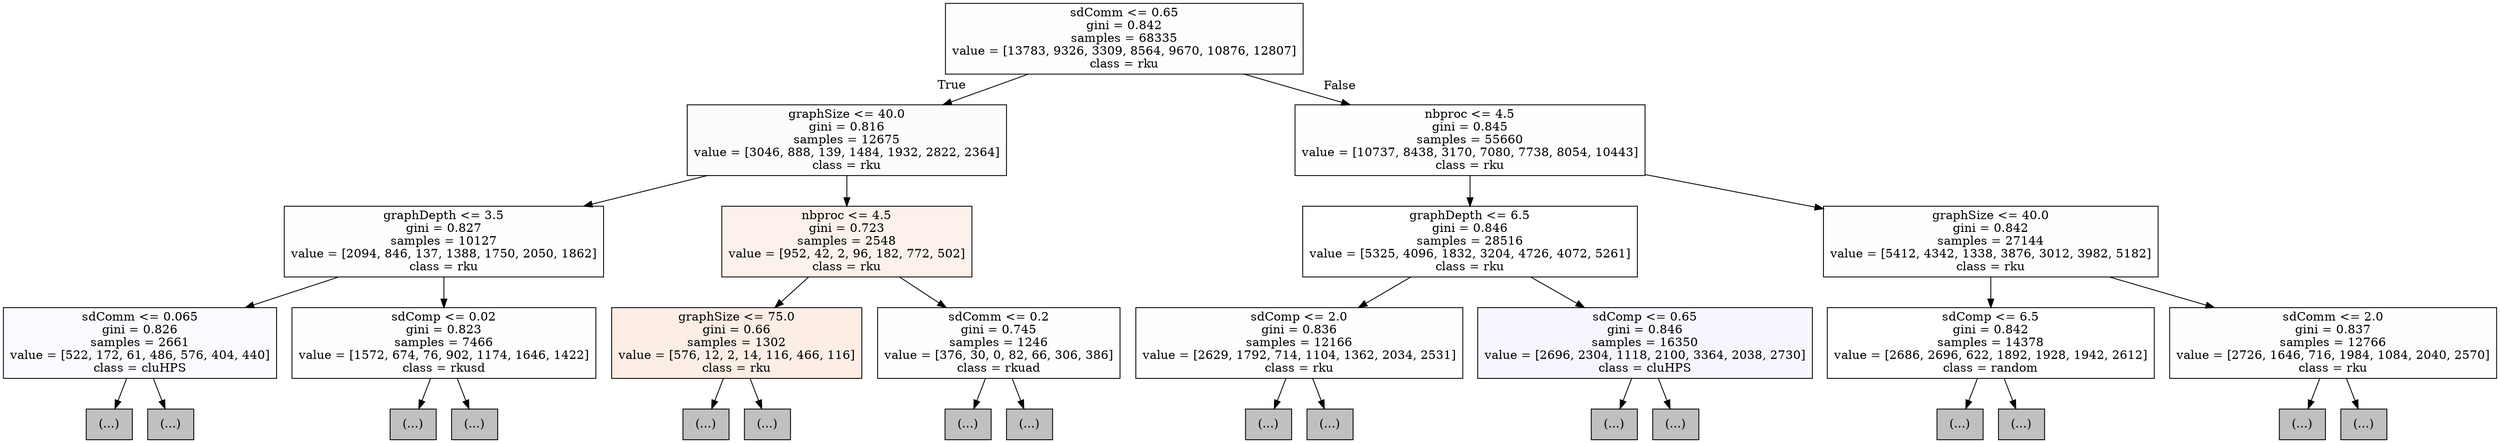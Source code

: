 digraph Tree {
node [shape=box, style="filled", color="black"] ;
0 [label="sdComm <= 0.65\ngini = 0.842\nsamples = 68335\nvalue = [13783, 9326, 3309, 8564, 9670, 10876, 12807]\nclass = rku", fillcolor="#fffdfc"] ;
1 [label="graphSize <= 40.0\ngini = 0.816\nsamples = 12675\nvalue = [3046, 888, 139, 1484, 1932, 2822, 2364]\nclass = rku", fillcolor="#fefcfa"] ;
0 -> 1 [labeldistance=2.5, labelangle=45, headlabel="True"] ;
2 [label="graphDepth <= 3.5\ngini = 0.827\nsamples = 10127\nvalue = [2094, 846, 137, 1388, 1750, 2050, 1862]\nclass = rku", fillcolor="#fffefe"] ;
1 -> 2 ;
3 [label="sdComm <= 0.065\ngini = 0.826\nsamples = 2661\nvalue = [522, 172, 61, 486, 576, 404, 440]\nclass = cluHPS", fillcolor="#fafbfe"] ;
2 -> 3 ;
4 [label="(...)", fillcolor="#C0C0C0"] ;
3 -> 4 ;
27 [label="(...)", fillcolor="#C0C0C0"] ;
3 -> 27 ;
62 [label="sdComp <= 0.02\ngini = 0.823\nsamples = 7466\nvalue = [1572, 674, 76, 902, 1174, 1646, 1422]\nclass = rkusd", fillcolor="#fefdff"] ;
2 -> 62 ;
63 [label="(...)", fillcolor="#C0C0C0"] ;
62 -> 63 ;
98 [label="(...)", fillcolor="#C0C0C0"] ;
62 -> 98 ;
237 [label="nbproc <= 4.5\ngini = 0.723\nsamples = 2548\nvalue = [952, 42, 2, 96, 182, 772, 502]\nclass = rku", fillcolor="#fcf2eb"] ;
1 -> 237 ;
238 [label="graphSize <= 75.0\ngini = 0.66\nsamples = 1302\nvalue = [576, 12, 2, 14, 116, 466, 116]\nclass = rku", fillcolor="#fceee5"] ;
237 -> 238 ;
239 [label="(...)", fillcolor="#C0C0C0"] ;
238 -> 239 ;
294 [label="(...)", fillcolor="#C0C0C0"] ;
238 -> 294 ;
345 [label="sdComm <= 0.2\ngini = 0.745\nsamples = 1246\nvalue = [376, 30, 0, 82, 66, 306, 386]\nclass = rkuad", fillcolor="#fffdfe"] ;
237 -> 345 ;
346 [label="(...)", fillcolor="#C0C0C0"] ;
345 -> 346 ;
435 [label="(...)", fillcolor="#C0C0C0"] ;
345 -> 435 ;
454 [label="nbproc <= 4.5\ngini = 0.845\nsamples = 55660\nvalue = [10737, 8438, 3170, 7080, 7738, 8054, 10443]\nclass = rku", fillcolor="#fffefe"] ;
0 -> 454 [labeldistance=2.5, labelangle=-45, headlabel="False"] ;
455 [label="graphDepth <= 6.5\ngini = 0.846\nsamples = 28516\nvalue = [5325, 4096, 1832, 3204, 4726, 4072, 5261]\nclass = rku", fillcolor="#fffffe"] ;
454 -> 455 ;
456 [label="sdComp <= 2.0\ngini = 0.836\nsamples = 12166\nvalue = [2629, 1792, 714, 1104, 1362, 2034, 2531]\nclass = rku", fillcolor="#fffefd"] ;
455 -> 456 ;
457 [label="(...)", fillcolor="#C0C0C0"] ;
456 -> 457 ;
492 [label="(...)", fillcolor="#C0C0C0"] ;
456 -> 492 ;
527 [label="sdComp <= 0.65\ngini = 0.846\nsamples = 16350\nvalue = [2696, 2304, 1118, 2100, 3364, 2038, 2730]\nclass = cluHPS", fillcolor="#f6f7fe"] ;
455 -> 527 ;
528 [label="(...)", fillcolor="#C0C0C0"] ;
527 -> 528 ;
547 [label="(...)", fillcolor="#C0C0C0"] ;
527 -> 547 ;
644 [label="graphSize <= 40.0\ngini = 0.842\nsamples = 27144\nvalue = [5412, 4342, 1338, 3876, 3012, 3982, 5182]\nclass = rku", fillcolor="#fffefd"] ;
454 -> 644 ;
645 [label="sdComp <= 6.5\ngini = 0.842\nsamples = 14378\nvalue = [2686, 2696, 622, 1892, 1928, 1942, 2612]\nclass = random", fillcolor="#ffffff"] ;
644 -> 645 ;
646 [label="(...)", fillcolor="#C0C0C0"] ;
645 -> 646 ;
717 [label="(...)", fillcolor="#C0C0C0"] ;
645 -> 717 ;
740 [label="sdComm <= 2.0\ngini = 0.837\nsamples = 12766\nvalue = [2726, 1646, 716, 1984, 1084, 2040, 2570]\nclass = rku", fillcolor="#fffdfc"] ;
644 -> 740 ;
741 [label="(...)", fillcolor="#C0C0C0"] ;
740 -> 741 ;
788 [label="(...)", fillcolor="#C0C0C0"] ;
740 -> 788 ;
}